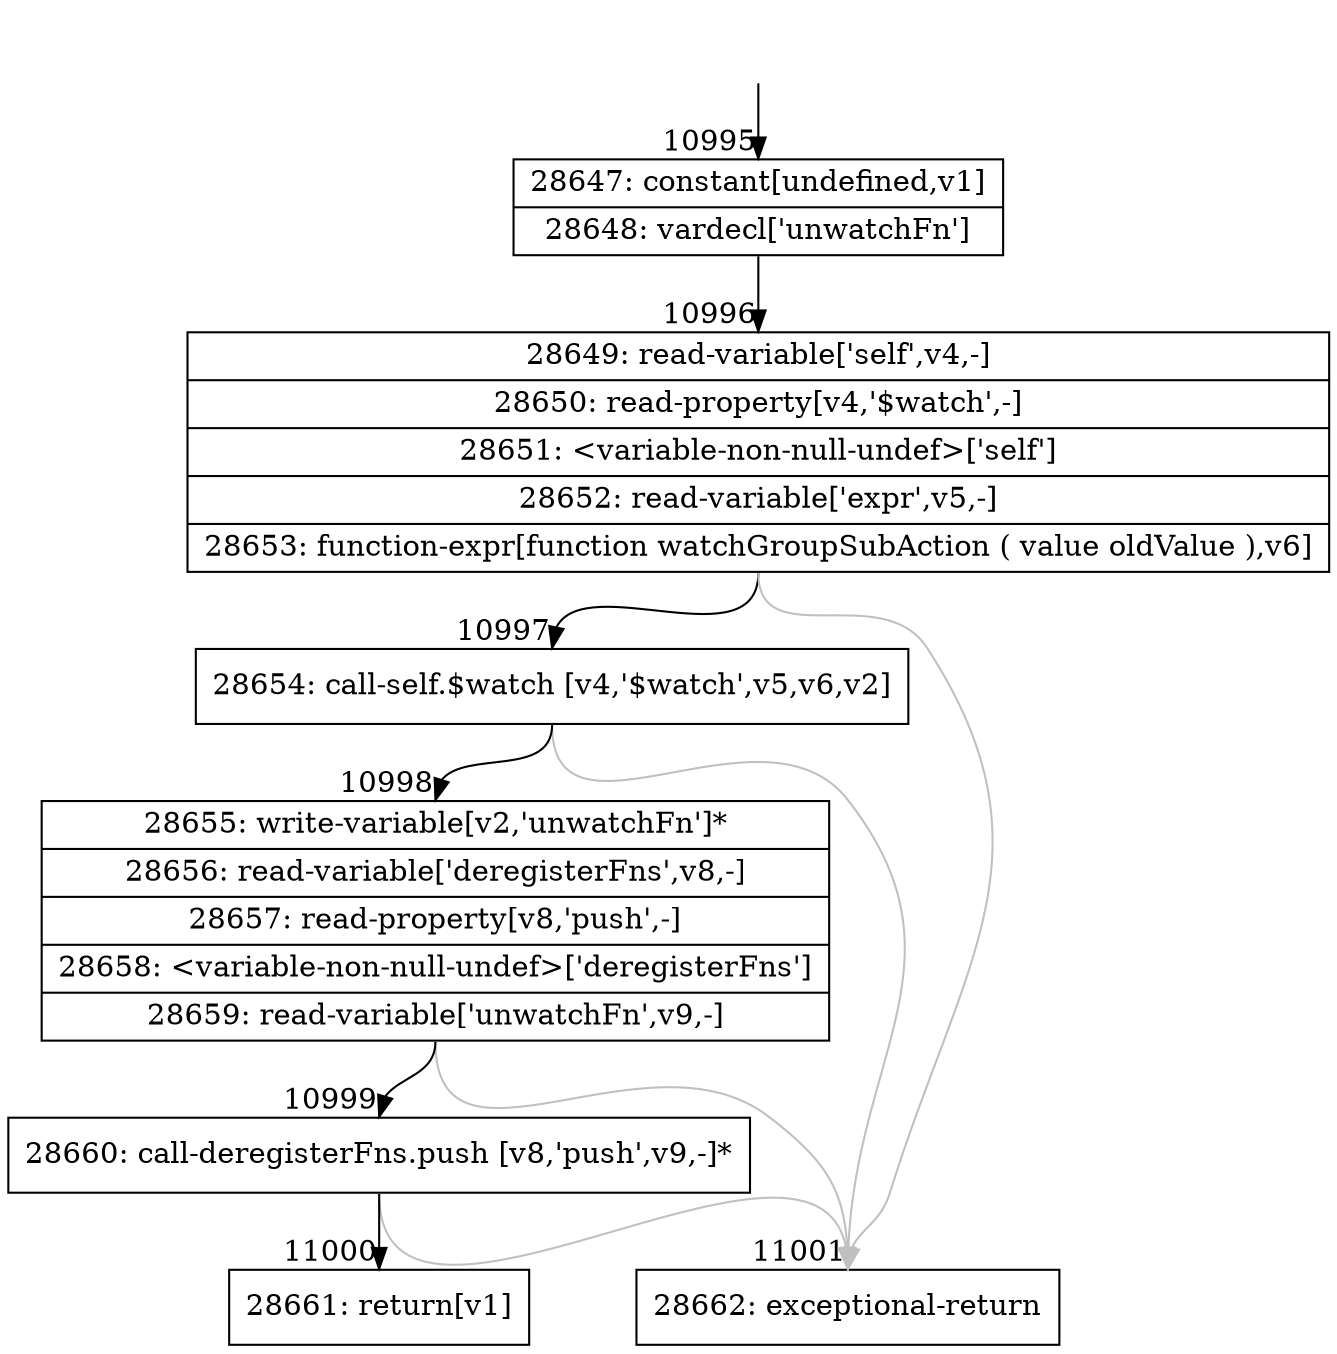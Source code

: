 digraph {
rankdir="TD"
BB_entry856[shape=none,label=""];
BB_entry856 -> BB10995 [tailport=s, headport=n, headlabel="    10995"]
BB10995 [shape=record label="{28647: constant[undefined,v1]|28648: vardecl['unwatchFn']}" ] 
BB10995 -> BB10996 [tailport=s, headport=n, headlabel="      10996"]
BB10996 [shape=record label="{28649: read-variable['self',v4,-]|28650: read-property[v4,'$watch',-]|28651: \<variable-non-null-undef\>['self']|28652: read-variable['expr',v5,-]|28653: function-expr[function watchGroupSubAction ( value oldValue ),v6]}" ] 
BB10996 -> BB10997 [tailport=s, headport=n, headlabel="      10997"]
BB10996 -> BB11001 [tailport=s, headport=n, color=gray, headlabel="      11001"]
BB10997 [shape=record label="{28654: call-self.$watch [v4,'$watch',v5,v6,v2]}" ] 
BB10997 -> BB10998 [tailport=s, headport=n, headlabel="      10998"]
BB10997 -> BB11001 [tailport=s, headport=n, color=gray]
BB10998 [shape=record label="{28655: write-variable[v2,'unwatchFn']*|28656: read-variable['deregisterFns',v8,-]|28657: read-property[v8,'push',-]|28658: \<variable-non-null-undef\>['deregisterFns']|28659: read-variable['unwatchFn',v9,-]}" ] 
BB10998 -> BB10999 [tailport=s, headport=n, headlabel="      10999"]
BB10998 -> BB11001 [tailport=s, headport=n, color=gray]
BB10999 [shape=record label="{28660: call-deregisterFns.push [v8,'push',v9,-]*}" ] 
BB10999 -> BB11000 [tailport=s, headport=n, headlabel="      11000"]
BB10999 -> BB11001 [tailport=s, headport=n, color=gray]
BB11000 [shape=record label="{28661: return[v1]}" ] 
BB11001 [shape=record label="{28662: exceptional-return}" ] 
//#$~ 15370
}
